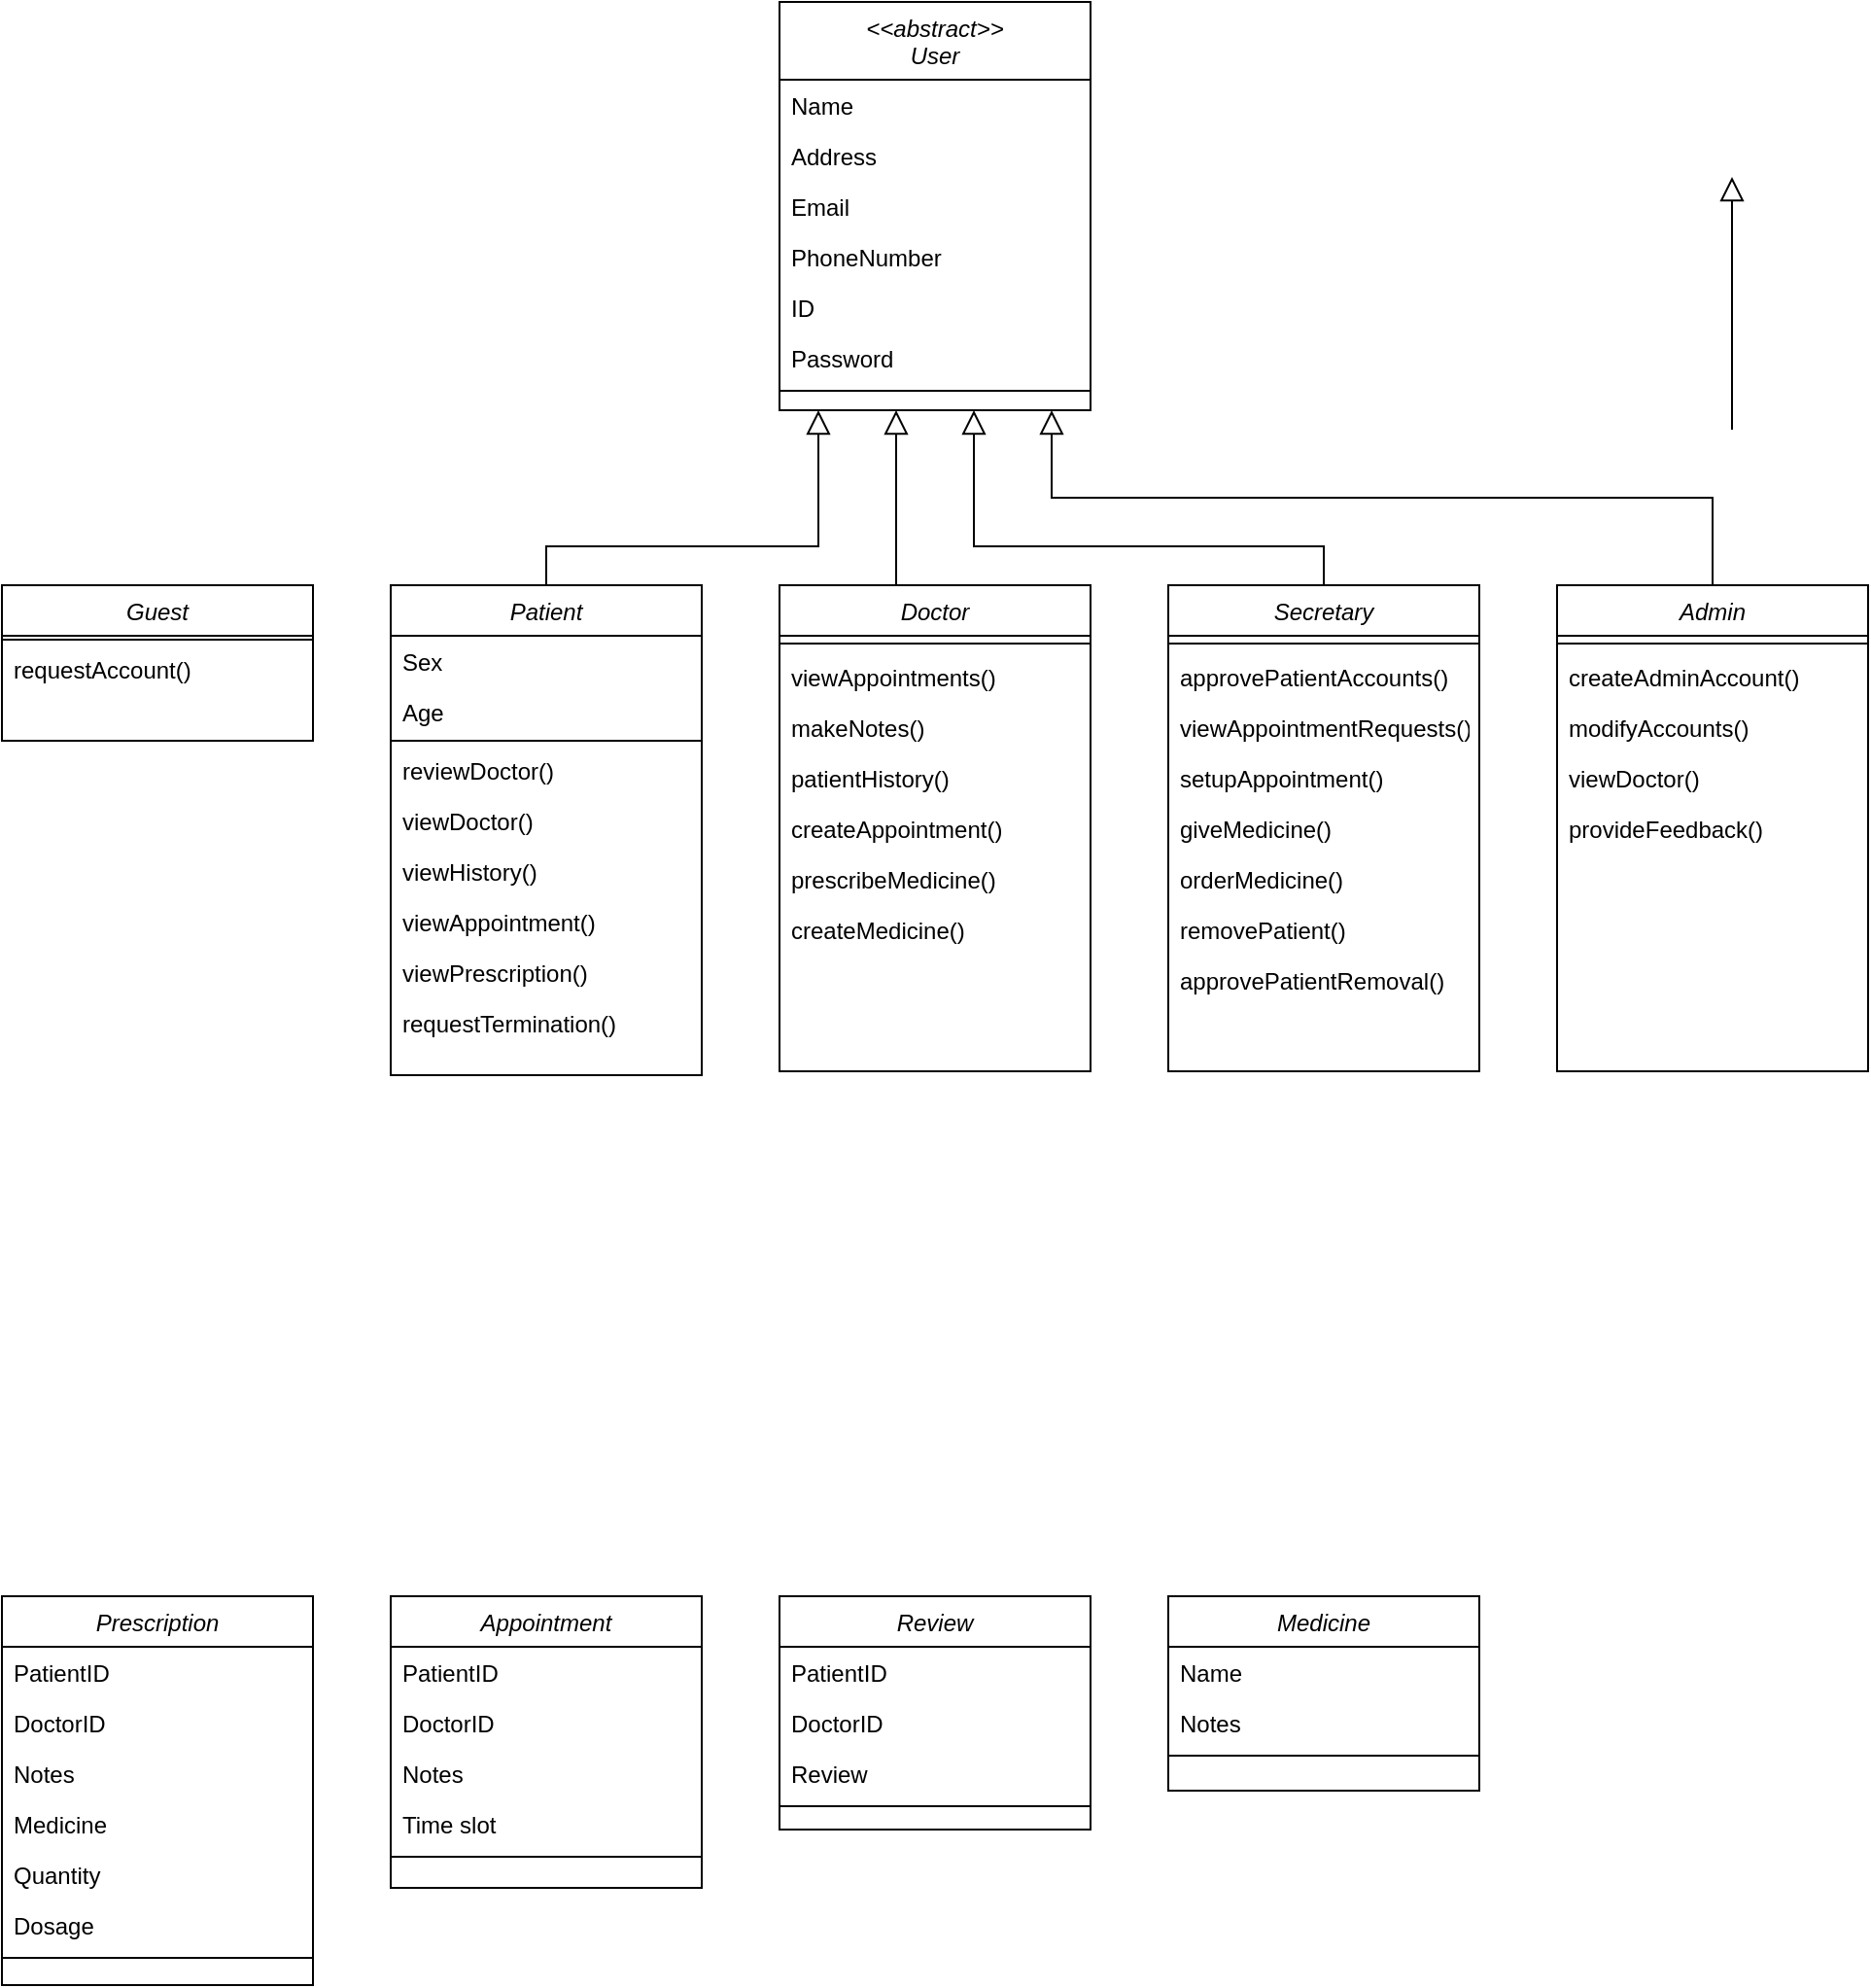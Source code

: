 <mxfile version="12.4.9" type="device"><diagram id="C5RBs43oDa-KdzZeNtuy" name="Page-1"><mxGraphModel dx="1585" dy="1062" grid="1" gridSize="10" guides="1" tooltips="1" connect="1" arrows="1" fold="1" page="0" pageScale="1" pageWidth="827" pageHeight="1169" math="0" shadow="0"><root><mxCell id="WIyWlLk6GJQsqaUBKTNV-0"/><mxCell id="WIyWlLk6GJQsqaUBKTNV-1" parent="WIyWlLk6GJQsqaUBKTNV-0"/><mxCell id="dJWRqJ206p8e8ffOlF50-105" style="edgeStyle=orthogonalEdgeStyle;rounded=0;orthogonalLoop=1;jettySize=auto;html=1;exitX=0.5;exitY=0;exitDx=0;exitDy=0;endArrow=block;endFill=0;endSize=10;" edge="1" parent="WIyWlLk6GJQsqaUBKTNV-1" source="zkfFHV4jXpPFQw0GAbJ--0"><mxGeometry relative="1" as="geometry"><mxPoint x="260" y="-50" as="targetPoint"/><Array as="points"><mxPoint x="120" y="20"/><mxPoint x="260" y="20"/><mxPoint x="260" y="-50"/></Array></mxGeometry></mxCell><mxCell id="zkfFHV4jXpPFQw0GAbJ--0" value="Patient" style="swimlane;fontStyle=2;align=center;verticalAlign=top;childLayout=stackLayout;horizontal=1;startSize=26;horizontalStack=0;resizeParent=1;resizeLast=0;collapsible=1;marginBottom=0;rounded=0;shadow=0;strokeWidth=1;" parent="WIyWlLk6GJQsqaUBKTNV-1" vertex="1"><mxGeometry x="40" y="40" width="160" height="252" as="geometry"><mxRectangle x="230" y="140" width="160" height="26" as="alternateBounds"/></mxGeometry></mxCell><mxCell id="zkfFHV4jXpPFQw0GAbJ--3" value="Sex" style="text;align=left;verticalAlign=top;spacingLeft=4;spacingRight=4;overflow=hidden;rotatable=0;points=[[0,0.5],[1,0.5]];portConstraint=eastwest;rounded=0;shadow=0;html=0;" parent="zkfFHV4jXpPFQw0GAbJ--0" vertex="1"><mxGeometry y="26" width="160" height="26" as="geometry"/></mxCell><mxCell id="dJWRqJ206p8e8ffOlF50-19" value="Age" style="text;align=left;verticalAlign=top;spacingLeft=4;spacingRight=4;overflow=hidden;rotatable=0;points=[[0,0.5],[1,0.5]];portConstraint=eastwest;rounded=0;shadow=0;html=0;" vertex="1" parent="zkfFHV4jXpPFQw0GAbJ--0"><mxGeometry y="52" width="160" height="26" as="geometry"/></mxCell><mxCell id="zkfFHV4jXpPFQw0GAbJ--4" value="" style="line;html=1;strokeWidth=1;align=left;verticalAlign=middle;spacingTop=-1;spacingLeft=3;spacingRight=3;rotatable=0;labelPosition=right;points=[];portConstraint=eastwest;" parent="zkfFHV4jXpPFQw0GAbJ--0" vertex="1"><mxGeometry y="78" width="160" height="4" as="geometry"/></mxCell><mxCell id="zkfFHV4jXpPFQw0GAbJ--5" value="reviewDoctor()" style="text;align=left;verticalAlign=top;spacingLeft=4;spacingRight=4;overflow=hidden;rotatable=0;points=[[0,0.5],[1,0.5]];portConstraint=eastwest;" parent="zkfFHV4jXpPFQw0GAbJ--0" vertex="1"><mxGeometry y="82" width="160" height="26" as="geometry"/></mxCell><mxCell id="dJWRqJ206p8e8ffOlF50-60" value="viewDoctor()" style="text;align=left;verticalAlign=top;spacingLeft=4;spacingRight=4;overflow=hidden;rotatable=0;points=[[0,0.5],[1,0.5]];portConstraint=eastwest;" vertex="1" parent="zkfFHV4jXpPFQw0GAbJ--0"><mxGeometry y="108" width="160" height="26" as="geometry"/></mxCell><mxCell id="dJWRqJ206p8e8ffOlF50-59" value="viewHistory()" style="text;align=left;verticalAlign=top;spacingLeft=4;spacingRight=4;overflow=hidden;rotatable=0;points=[[0,0.5],[1,0.5]];portConstraint=eastwest;" vertex="1" parent="zkfFHV4jXpPFQw0GAbJ--0"><mxGeometry y="134" width="160" height="26" as="geometry"/></mxCell><mxCell id="dJWRqJ206p8e8ffOlF50-61" value="viewAppointment()" style="text;align=left;verticalAlign=top;spacingLeft=4;spacingRight=4;overflow=hidden;rotatable=0;points=[[0,0.5],[1,0.5]];portConstraint=eastwest;" vertex="1" parent="zkfFHV4jXpPFQw0GAbJ--0"><mxGeometry y="160" width="160" height="26" as="geometry"/></mxCell><mxCell id="dJWRqJ206p8e8ffOlF50-62" value="viewPrescription()" style="text;align=left;verticalAlign=top;spacingLeft=4;spacingRight=4;overflow=hidden;rotatable=0;points=[[0,0.5],[1,0.5]];portConstraint=eastwest;" vertex="1" parent="zkfFHV4jXpPFQw0GAbJ--0"><mxGeometry y="186" width="160" height="26" as="geometry"/></mxCell><mxCell id="dJWRqJ206p8e8ffOlF50-63" value="requestTermination()" style="text;align=left;verticalAlign=top;spacingLeft=4;spacingRight=4;overflow=hidden;rotatable=0;points=[[0,0.5],[1,0.5]];portConstraint=eastwest;" vertex="1" parent="zkfFHV4jXpPFQw0GAbJ--0"><mxGeometry y="212" width="160" height="40" as="geometry"/></mxCell><mxCell id="dJWRqJ206p8e8ffOlF50-0" value="Doctor" style="swimlane;fontStyle=2;align=center;verticalAlign=top;childLayout=stackLayout;horizontal=1;startSize=26;horizontalStack=0;resizeParent=1;resizeLast=0;collapsible=1;marginBottom=0;rounded=0;shadow=0;strokeWidth=1;" vertex="1" parent="WIyWlLk6GJQsqaUBKTNV-1"><mxGeometry x="240" y="40" width="160" height="250" as="geometry"><mxRectangle x="230" y="140" width="160" height="26" as="alternateBounds"/></mxGeometry></mxCell><mxCell id="dJWRqJ206p8e8ffOlF50-4" value="" style="line;html=1;strokeWidth=1;align=left;verticalAlign=middle;spacingTop=-1;spacingLeft=3;spacingRight=3;rotatable=0;labelPosition=right;points=[];portConstraint=eastwest;" vertex="1" parent="dJWRqJ206p8e8ffOlF50-0"><mxGeometry y="26" width="160" height="8" as="geometry"/></mxCell><mxCell id="dJWRqJ206p8e8ffOlF50-5" value="viewAppointments()" style="text;align=left;verticalAlign=top;spacingLeft=4;spacingRight=4;overflow=hidden;rotatable=0;points=[[0,0.5],[1,0.5]];portConstraint=eastwest;" vertex="1" parent="dJWRqJ206p8e8ffOlF50-0"><mxGeometry y="34" width="160" height="26" as="geometry"/></mxCell><mxCell id="dJWRqJ206p8e8ffOlF50-68" value="makeNotes()" style="text;align=left;verticalAlign=top;spacingLeft=4;spacingRight=4;overflow=hidden;rotatable=0;points=[[0,0.5],[1,0.5]];portConstraint=eastwest;" vertex="1" parent="dJWRqJ206p8e8ffOlF50-0"><mxGeometry y="60" width="160" height="26" as="geometry"/></mxCell><mxCell id="dJWRqJ206p8e8ffOlF50-69" value="patientHistory()" style="text;align=left;verticalAlign=top;spacingLeft=4;spacingRight=4;overflow=hidden;rotatable=0;points=[[0,0.5],[1,0.5]];portConstraint=eastwest;" vertex="1" parent="dJWRqJ206p8e8ffOlF50-0"><mxGeometry y="86" width="160" height="26" as="geometry"/></mxCell><mxCell id="dJWRqJ206p8e8ffOlF50-70" value="createAppointment()" style="text;align=left;verticalAlign=top;spacingLeft=4;spacingRight=4;overflow=hidden;rotatable=0;points=[[0,0.5],[1,0.5]];portConstraint=eastwest;" vertex="1" parent="dJWRqJ206p8e8ffOlF50-0"><mxGeometry y="112" width="160" height="26" as="geometry"/></mxCell><mxCell id="dJWRqJ206p8e8ffOlF50-71" value="prescribeMedicine()" style="text;align=left;verticalAlign=top;spacingLeft=4;spacingRight=4;overflow=hidden;rotatable=0;points=[[0,0.5],[1,0.5]];portConstraint=eastwest;" vertex="1" parent="dJWRqJ206p8e8ffOlF50-0"><mxGeometry y="138" width="160" height="26" as="geometry"/></mxCell><mxCell id="dJWRqJ206p8e8ffOlF50-72" value="createMedicine()" style="text;align=left;verticalAlign=top;spacingLeft=4;spacingRight=4;overflow=hidden;rotatable=0;points=[[0,0.5],[1,0.5]];portConstraint=eastwest;" vertex="1" parent="dJWRqJ206p8e8ffOlF50-0"><mxGeometry y="164" width="160" height="26" as="geometry"/></mxCell><mxCell id="dJWRqJ206p8e8ffOlF50-6" value="Secretary" style="swimlane;fontStyle=2;align=center;verticalAlign=top;childLayout=stackLayout;horizontal=1;startSize=26;horizontalStack=0;resizeParent=1;resizeLast=0;collapsible=1;marginBottom=0;rounded=0;shadow=0;strokeWidth=1;" vertex="1" parent="WIyWlLk6GJQsqaUBKTNV-1"><mxGeometry x="440" y="40" width="160" height="250" as="geometry"><mxRectangle x="230" y="140" width="160" height="26" as="alternateBounds"/></mxGeometry></mxCell><mxCell id="dJWRqJ206p8e8ffOlF50-10" value="" style="line;html=1;strokeWidth=1;align=left;verticalAlign=middle;spacingTop=-1;spacingLeft=3;spacingRight=3;rotatable=0;labelPosition=right;points=[];portConstraint=eastwest;" vertex="1" parent="dJWRqJ206p8e8ffOlF50-6"><mxGeometry y="26" width="160" height="8" as="geometry"/></mxCell><mxCell id="dJWRqJ206p8e8ffOlF50-11" value="approvePatientAccounts()" style="text;align=left;verticalAlign=top;spacingLeft=4;spacingRight=4;overflow=hidden;rotatable=0;points=[[0,0.5],[1,0.5]];portConstraint=eastwest;" vertex="1" parent="dJWRqJ206p8e8ffOlF50-6"><mxGeometry y="34" width="160" height="26" as="geometry"/></mxCell><mxCell id="dJWRqJ206p8e8ffOlF50-73" value="viewAppointmentRequests()" style="text;align=left;verticalAlign=top;spacingLeft=4;spacingRight=4;overflow=hidden;rotatable=0;points=[[0,0.5],[1,0.5]];portConstraint=eastwest;" vertex="1" parent="dJWRqJ206p8e8ffOlF50-6"><mxGeometry y="60" width="160" height="26" as="geometry"/></mxCell><mxCell id="dJWRqJ206p8e8ffOlF50-74" value="setupAppointment()" style="text;align=left;verticalAlign=top;spacingLeft=4;spacingRight=4;overflow=hidden;rotatable=0;points=[[0,0.5],[1,0.5]];portConstraint=eastwest;" vertex="1" parent="dJWRqJ206p8e8ffOlF50-6"><mxGeometry y="86" width="160" height="26" as="geometry"/></mxCell><mxCell id="dJWRqJ206p8e8ffOlF50-75" value="giveMedicine()" style="text;align=left;verticalAlign=top;spacingLeft=4;spacingRight=4;overflow=hidden;rotatable=0;points=[[0,0.5],[1,0.5]];portConstraint=eastwest;" vertex="1" parent="dJWRqJ206p8e8ffOlF50-6"><mxGeometry y="112" width="160" height="26" as="geometry"/></mxCell><mxCell id="dJWRqJ206p8e8ffOlF50-76" value="orderMedicine()" style="text;align=left;verticalAlign=top;spacingLeft=4;spacingRight=4;overflow=hidden;rotatable=0;points=[[0,0.5],[1,0.5]];portConstraint=eastwest;" vertex="1" parent="dJWRqJ206p8e8ffOlF50-6"><mxGeometry y="138" width="160" height="26" as="geometry"/></mxCell><mxCell id="dJWRqJ206p8e8ffOlF50-77" value="removePatient()" style="text;align=left;verticalAlign=top;spacingLeft=4;spacingRight=4;overflow=hidden;rotatable=0;points=[[0,0.5],[1,0.5]];portConstraint=eastwest;" vertex="1" parent="dJWRqJ206p8e8ffOlF50-6"><mxGeometry y="164" width="160" height="26" as="geometry"/></mxCell><mxCell id="dJWRqJ206p8e8ffOlF50-78" value="approvePatientRemoval()" style="text;align=left;verticalAlign=top;spacingLeft=4;spacingRight=4;overflow=hidden;rotatable=0;points=[[0,0.5],[1,0.5]];portConstraint=eastwest;" vertex="1" parent="dJWRqJ206p8e8ffOlF50-6"><mxGeometry y="190" width="160" height="26" as="geometry"/></mxCell><mxCell id="dJWRqJ206p8e8ffOlF50-12" value="Admin" style="swimlane;fontStyle=2;align=center;verticalAlign=top;childLayout=stackLayout;horizontal=1;startSize=26;horizontalStack=0;resizeParent=1;resizeLast=0;collapsible=1;marginBottom=0;rounded=0;shadow=0;strokeWidth=1;" vertex="1" parent="WIyWlLk6GJQsqaUBKTNV-1"><mxGeometry x="640" y="40" width="160" height="250" as="geometry"><mxRectangle x="230" y="140" width="160" height="26" as="alternateBounds"/></mxGeometry></mxCell><mxCell id="dJWRqJ206p8e8ffOlF50-16" value="" style="line;html=1;strokeWidth=1;align=left;verticalAlign=middle;spacingTop=-1;spacingLeft=3;spacingRight=3;rotatable=0;labelPosition=right;points=[];portConstraint=eastwest;" vertex="1" parent="dJWRqJ206p8e8ffOlF50-12"><mxGeometry y="26" width="160" height="8" as="geometry"/></mxCell><mxCell id="dJWRqJ206p8e8ffOlF50-17" value="createAdminAccount()" style="text;align=left;verticalAlign=top;spacingLeft=4;spacingRight=4;overflow=hidden;rotatable=0;points=[[0,0.5],[1,0.5]];portConstraint=eastwest;" vertex="1" parent="dJWRqJ206p8e8ffOlF50-12"><mxGeometry y="34" width="160" height="26" as="geometry"/></mxCell><mxCell id="dJWRqJ206p8e8ffOlF50-79" value="modifyAccounts()" style="text;align=left;verticalAlign=top;spacingLeft=4;spacingRight=4;overflow=hidden;rotatable=0;points=[[0,0.5],[1,0.5]];portConstraint=eastwest;" vertex="1" parent="dJWRqJ206p8e8ffOlF50-12"><mxGeometry y="60" width="160" height="26" as="geometry"/></mxCell><mxCell id="dJWRqJ206p8e8ffOlF50-80" value="viewDoctor()" style="text;align=left;verticalAlign=top;spacingLeft=4;spacingRight=4;overflow=hidden;rotatable=0;points=[[0,0.5],[1,0.5]];portConstraint=eastwest;" vertex="1" parent="dJWRqJ206p8e8ffOlF50-12"><mxGeometry y="86" width="160" height="26" as="geometry"/></mxCell><mxCell id="dJWRqJ206p8e8ffOlF50-81" value="provideFeedback()" style="text;align=left;verticalAlign=top;spacingLeft=4;spacingRight=4;overflow=hidden;rotatable=0;points=[[0,0.5],[1,0.5]];portConstraint=eastwest;" vertex="1" parent="dJWRqJ206p8e8ffOlF50-12"><mxGeometry y="112" width="160" height="26" as="geometry"/></mxCell><mxCell id="dJWRqJ206p8e8ffOlF50-24" value="Prescription" style="swimlane;fontStyle=2;align=center;verticalAlign=top;childLayout=stackLayout;horizontal=1;startSize=26;horizontalStack=0;resizeParent=1;resizeLast=0;collapsible=1;marginBottom=0;rounded=0;shadow=0;strokeWidth=1;" vertex="1" parent="WIyWlLk6GJQsqaUBKTNV-1"><mxGeometry x="-160" y="560" width="160" height="200" as="geometry"><mxRectangle x="230" y="140" width="160" height="26" as="alternateBounds"/></mxGeometry></mxCell><mxCell id="dJWRqJ206p8e8ffOlF50-25" value="PatientID" style="text;align=left;verticalAlign=top;spacingLeft=4;spacingRight=4;overflow=hidden;rotatable=0;points=[[0,0.5],[1,0.5]];portConstraint=eastwest;" vertex="1" parent="dJWRqJ206p8e8ffOlF50-24"><mxGeometry y="26" width="160" height="26" as="geometry"/></mxCell><mxCell id="dJWRqJ206p8e8ffOlF50-26" value="DoctorID" style="text;align=left;verticalAlign=top;spacingLeft=4;spacingRight=4;overflow=hidden;rotatable=0;points=[[0,0.5],[1,0.5]];portConstraint=eastwest;rounded=0;shadow=0;html=0;" vertex="1" parent="dJWRqJ206p8e8ffOlF50-24"><mxGeometry y="52" width="160" height="26" as="geometry"/></mxCell><mxCell id="dJWRqJ206p8e8ffOlF50-27" value="Notes" style="text;align=left;verticalAlign=top;spacingLeft=4;spacingRight=4;overflow=hidden;rotatable=0;points=[[0,0.5],[1,0.5]];portConstraint=eastwest;rounded=0;shadow=0;html=0;" vertex="1" parent="dJWRqJ206p8e8ffOlF50-24"><mxGeometry y="78" width="160" height="26" as="geometry"/></mxCell><mxCell id="dJWRqJ206p8e8ffOlF50-30" value="Medicine" style="text;align=left;verticalAlign=top;spacingLeft=4;spacingRight=4;overflow=hidden;rotatable=0;points=[[0,0.5],[1,0.5]];portConstraint=eastwest;rounded=0;shadow=0;html=0;" vertex="1" parent="dJWRqJ206p8e8ffOlF50-24"><mxGeometry y="104" width="160" height="26" as="geometry"/></mxCell><mxCell id="dJWRqJ206p8e8ffOlF50-31" value="Quantity" style="text;align=left;verticalAlign=top;spacingLeft=4;spacingRight=4;overflow=hidden;rotatable=0;points=[[0,0.5],[1,0.5]];portConstraint=eastwest;rounded=0;shadow=0;html=0;" vertex="1" parent="dJWRqJ206p8e8ffOlF50-24"><mxGeometry y="130" width="160" height="26" as="geometry"/></mxCell><mxCell id="dJWRqJ206p8e8ffOlF50-32" value="Dosage" style="text;align=left;verticalAlign=top;spacingLeft=4;spacingRight=4;overflow=hidden;rotatable=0;points=[[0,0.5],[1,0.5]];portConstraint=eastwest;rounded=0;shadow=0;html=0;" vertex="1" parent="dJWRqJ206p8e8ffOlF50-24"><mxGeometry y="156" width="160" height="26" as="geometry"/></mxCell><mxCell id="dJWRqJ206p8e8ffOlF50-28" value="" style="line;html=1;strokeWidth=1;align=left;verticalAlign=middle;spacingTop=-1;spacingLeft=3;spacingRight=3;rotatable=0;labelPosition=right;points=[];portConstraint=eastwest;" vertex="1" parent="dJWRqJ206p8e8ffOlF50-24"><mxGeometry y="182" width="160" height="8" as="geometry"/></mxCell><mxCell id="dJWRqJ206p8e8ffOlF50-35" value="Appointment" style="swimlane;fontStyle=2;align=center;verticalAlign=top;childLayout=stackLayout;horizontal=1;startSize=26;horizontalStack=0;resizeParent=1;resizeLast=0;collapsible=1;marginBottom=0;rounded=0;shadow=0;strokeWidth=1;" vertex="1" parent="WIyWlLk6GJQsqaUBKTNV-1"><mxGeometry x="40" y="560" width="160" height="150" as="geometry"><mxRectangle x="230" y="140" width="160" height="26" as="alternateBounds"/></mxGeometry></mxCell><mxCell id="dJWRqJ206p8e8ffOlF50-36" value="PatientID" style="text;align=left;verticalAlign=top;spacingLeft=4;spacingRight=4;overflow=hidden;rotatable=0;points=[[0,0.5],[1,0.5]];portConstraint=eastwest;" vertex="1" parent="dJWRqJ206p8e8ffOlF50-35"><mxGeometry y="26" width="160" height="26" as="geometry"/></mxCell><mxCell id="dJWRqJ206p8e8ffOlF50-37" value="DoctorID" style="text;align=left;verticalAlign=top;spacingLeft=4;spacingRight=4;overflow=hidden;rotatable=0;points=[[0,0.5],[1,0.5]];portConstraint=eastwest;rounded=0;shadow=0;html=0;" vertex="1" parent="dJWRqJ206p8e8ffOlF50-35"><mxGeometry y="52" width="160" height="26" as="geometry"/></mxCell><mxCell id="dJWRqJ206p8e8ffOlF50-38" value="Notes" style="text;align=left;verticalAlign=top;spacingLeft=4;spacingRight=4;overflow=hidden;rotatable=0;points=[[0,0.5],[1,0.5]];portConstraint=eastwest;rounded=0;shadow=0;html=0;" vertex="1" parent="dJWRqJ206p8e8ffOlF50-35"><mxGeometry y="78" width="160" height="26" as="geometry"/></mxCell><mxCell id="dJWRqJ206p8e8ffOlF50-39" value="Time slot" style="text;align=left;verticalAlign=top;spacingLeft=4;spacingRight=4;overflow=hidden;rotatable=0;points=[[0,0.5],[1,0.5]];portConstraint=eastwest;rounded=0;shadow=0;html=0;" vertex="1" parent="dJWRqJ206p8e8ffOlF50-35"><mxGeometry y="104" width="160" height="26" as="geometry"/></mxCell><mxCell id="dJWRqJ206p8e8ffOlF50-42" value="" style="line;html=1;strokeWidth=1;align=left;verticalAlign=middle;spacingTop=-1;spacingLeft=3;spacingRight=3;rotatable=0;labelPosition=right;points=[];portConstraint=eastwest;" vertex="1" parent="dJWRqJ206p8e8ffOlF50-35"><mxGeometry y="130" width="160" height="8" as="geometry"/></mxCell><mxCell id="dJWRqJ206p8e8ffOlF50-44" value="Review" style="swimlane;fontStyle=2;align=center;verticalAlign=top;childLayout=stackLayout;horizontal=1;startSize=26;horizontalStack=0;resizeParent=1;resizeLast=0;collapsible=1;marginBottom=0;rounded=0;shadow=0;strokeWidth=1;" vertex="1" parent="WIyWlLk6GJQsqaUBKTNV-1"><mxGeometry x="240" y="560" width="160" height="120" as="geometry"><mxRectangle x="230" y="140" width="160" height="26" as="alternateBounds"/></mxGeometry></mxCell><mxCell id="dJWRqJ206p8e8ffOlF50-45" value="PatientID" style="text;align=left;verticalAlign=top;spacingLeft=4;spacingRight=4;overflow=hidden;rotatable=0;points=[[0,0.5],[1,0.5]];portConstraint=eastwest;" vertex="1" parent="dJWRqJ206p8e8ffOlF50-44"><mxGeometry y="26" width="160" height="26" as="geometry"/></mxCell><mxCell id="dJWRqJ206p8e8ffOlF50-46" value="DoctorID" style="text;align=left;verticalAlign=top;spacingLeft=4;spacingRight=4;overflow=hidden;rotatable=0;points=[[0,0.5],[1,0.5]];portConstraint=eastwest;rounded=0;shadow=0;html=0;" vertex="1" parent="dJWRqJ206p8e8ffOlF50-44"><mxGeometry y="52" width="160" height="26" as="geometry"/></mxCell><mxCell id="dJWRqJ206p8e8ffOlF50-47" value="Review" style="text;align=left;verticalAlign=top;spacingLeft=4;spacingRight=4;overflow=hidden;rotatable=0;points=[[0,0.5],[1,0.5]];portConstraint=eastwest;rounded=0;shadow=0;html=0;" vertex="1" parent="dJWRqJ206p8e8ffOlF50-44"><mxGeometry y="78" width="160" height="26" as="geometry"/></mxCell><mxCell id="dJWRqJ206p8e8ffOlF50-49" value="" style="line;html=1;strokeWidth=1;align=left;verticalAlign=middle;spacingTop=-1;spacingLeft=3;spacingRight=3;rotatable=0;labelPosition=right;points=[];portConstraint=eastwest;" vertex="1" parent="dJWRqJ206p8e8ffOlF50-44"><mxGeometry y="104" width="160" height="8" as="geometry"/></mxCell><mxCell id="dJWRqJ206p8e8ffOlF50-51" value="Guest" style="swimlane;fontStyle=2;align=center;verticalAlign=top;childLayout=stackLayout;horizontal=1;startSize=26;horizontalStack=0;resizeParent=1;resizeLast=0;collapsible=1;marginBottom=0;rounded=0;shadow=0;strokeWidth=1;" vertex="1" parent="WIyWlLk6GJQsqaUBKTNV-1"><mxGeometry x="-160" y="40" width="160" height="80" as="geometry"><mxRectangle x="230" y="140" width="160" height="26" as="alternateBounds"/></mxGeometry></mxCell><mxCell id="dJWRqJ206p8e8ffOlF50-57" value="" style="line;html=1;strokeWidth=1;align=left;verticalAlign=middle;spacingTop=-1;spacingLeft=3;spacingRight=3;rotatable=0;labelPosition=right;points=[];portConstraint=eastwest;" vertex="1" parent="dJWRqJ206p8e8ffOlF50-51"><mxGeometry y="26" width="160" height="4" as="geometry"/></mxCell><mxCell id="dJWRqJ206p8e8ffOlF50-58" value="requestAccount()" style="text;align=left;verticalAlign=top;spacingLeft=4;spacingRight=4;overflow=hidden;rotatable=0;points=[[0,0.5],[1,0.5]];portConstraint=eastwest;" vertex="1" parent="dJWRqJ206p8e8ffOlF50-51"><mxGeometry y="30" width="160" height="50" as="geometry"/></mxCell><mxCell id="dJWRqJ206p8e8ffOlF50-82" value="Medicine" style="swimlane;fontStyle=2;align=center;verticalAlign=top;childLayout=stackLayout;horizontal=1;startSize=26;horizontalStack=0;resizeParent=1;resizeLast=0;collapsible=1;marginBottom=0;rounded=0;shadow=0;strokeWidth=1;" vertex="1" parent="WIyWlLk6GJQsqaUBKTNV-1"><mxGeometry x="440" y="560" width="160" height="100" as="geometry"><mxRectangle x="230" y="140" width="160" height="26" as="alternateBounds"/></mxGeometry></mxCell><mxCell id="dJWRqJ206p8e8ffOlF50-83" value="Name" style="text;align=left;verticalAlign=top;spacingLeft=4;spacingRight=4;overflow=hidden;rotatable=0;points=[[0,0.5],[1,0.5]];portConstraint=eastwest;" vertex="1" parent="dJWRqJ206p8e8ffOlF50-82"><mxGeometry y="26" width="160" height="26" as="geometry"/></mxCell><mxCell id="dJWRqJ206p8e8ffOlF50-84" value="Notes" style="text;align=left;verticalAlign=top;spacingLeft=4;spacingRight=4;overflow=hidden;rotatable=0;points=[[0,0.5],[1,0.5]];portConstraint=eastwest;rounded=0;shadow=0;html=0;" vertex="1" parent="dJWRqJ206p8e8ffOlF50-82"><mxGeometry y="52" width="160" height="26" as="geometry"/></mxCell><mxCell id="dJWRqJ206p8e8ffOlF50-86" value="" style="line;html=1;strokeWidth=1;align=left;verticalAlign=middle;spacingTop=-1;spacingLeft=3;spacingRight=3;rotatable=0;labelPosition=right;points=[];portConstraint=eastwest;" vertex="1" parent="dJWRqJ206p8e8ffOlF50-82"><mxGeometry y="78" width="160" height="8" as="geometry"/></mxCell><mxCell id="dJWRqJ206p8e8ffOlF50-88" value="&lt;&lt;abstract&gt;&gt;&#10;User" style="swimlane;fontStyle=2;align=center;verticalAlign=top;childLayout=stackLayout;horizontal=1;startSize=40;horizontalStack=0;resizeParent=1;resizeLast=0;collapsible=1;marginBottom=0;rounded=0;shadow=0;strokeWidth=1;" vertex="1" parent="WIyWlLk6GJQsqaUBKTNV-1"><mxGeometry x="240" y="-260" width="160" height="210" as="geometry"><mxRectangle x="240" y="-240" width="160" height="26" as="alternateBounds"/></mxGeometry></mxCell><mxCell id="dJWRqJ206p8e8ffOlF50-89" value="Name" style="text;align=left;verticalAlign=top;spacingLeft=4;spacingRight=4;overflow=hidden;rotatable=0;points=[[0,0.5],[1,0.5]];portConstraint=eastwest;" vertex="1" parent="dJWRqJ206p8e8ffOlF50-88"><mxGeometry y="40" width="160" height="26" as="geometry"/></mxCell><mxCell id="dJWRqJ206p8e8ffOlF50-90" value="Address" style="text;align=left;verticalAlign=top;spacingLeft=4;spacingRight=4;overflow=hidden;rotatable=0;points=[[0,0.5],[1,0.5]];portConstraint=eastwest;rounded=0;shadow=0;html=0;" vertex="1" parent="dJWRqJ206p8e8ffOlF50-88"><mxGeometry y="66" width="160" height="26" as="geometry"/></mxCell><mxCell id="dJWRqJ206p8e8ffOlF50-103" value="Email" style="text;align=left;verticalAlign=top;spacingLeft=4;spacingRight=4;overflow=hidden;rotatable=0;points=[[0,0.5],[1,0.5]];portConstraint=eastwest;rounded=0;shadow=0;html=0;" vertex="1" parent="dJWRqJ206p8e8ffOlF50-88"><mxGeometry y="92" width="160" height="26" as="geometry"/></mxCell><mxCell id="dJWRqJ206p8e8ffOlF50-104" value="PhoneNumber" style="text;align=left;verticalAlign=top;spacingLeft=4;spacingRight=4;overflow=hidden;rotatable=0;points=[[0,0.5],[1,0.5]];portConstraint=eastwest;rounded=0;shadow=0;html=0;" vertex="1" parent="dJWRqJ206p8e8ffOlF50-88"><mxGeometry y="118" width="160" height="26" as="geometry"/></mxCell><mxCell id="dJWRqJ206p8e8ffOlF50-91" value="ID" style="text;align=left;verticalAlign=top;spacingLeft=4;spacingRight=4;overflow=hidden;rotatable=0;points=[[0,0.5],[1,0.5]];portConstraint=eastwest;rounded=0;shadow=0;html=0;" vertex="1" parent="dJWRqJ206p8e8ffOlF50-88"><mxGeometry y="144" width="160" height="26" as="geometry"/></mxCell><mxCell id="dJWRqJ206p8e8ffOlF50-92" value="Password" style="text;align=left;verticalAlign=top;spacingLeft=4;spacingRight=4;overflow=hidden;rotatable=0;points=[[0,0.5],[1,0.5]];portConstraint=eastwest;rounded=0;shadow=0;html=0;" vertex="1" parent="dJWRqJ206p8e8ffOlF50-88"><mxGeometry y="170" width="160" height="26" as="geometry"/></mxCell><mxCell id="dJWRqJ206p8e8ffOlF50-93" value="" style="line;html=1;strokeWidth=1;align=left;verticalAlign=middle;spacingTop=-1;spacingLeft=3;spacingRight=3;rotatable=0;labelPosition=right;points=[];portConstraint=eastwest;" vertex="1" parent="dJWRqJ206p8e8ffOlF50-88"><mxGeometry y="196" width="160" height="8" as="geometry"/></mxCell><mxCell id="dJWRqJ206p8e8ffOlF50-106" style="edgeStyle=orthogonalEdgeStyle;rounded=0;orthogonalLoop=1;jettySize=auto;html=1;entryX=0.5;entryY=1;entryDx=0;entryDy=0;endArrow=block;endFill=0;endSize=10;" edge="1" parent="WIyWlLk6GJQsqaUBKTNV-1"><mxGeometry relative="1" as="geometry"><mxPoint x="730" y="-40" as="sourcePoint"/><mxPoint x="730" y="-170.003" as="targetPoint"/></mxGeometry></mxCell><mxCell id="dJWRqJ206p8e8ffOlF50-107" style="edgeStyle=orthogonalEdgeStyle;rounded=0;orthogonalLoop=1;jettySize=auto;html=1;endArrow=block;endFill=0;endSize=10;exitX=0.5;exitY=0;exitDx=0;exitDy=0;" edge="1" parent="WIyWlLk6GJQsqaUBKTNV-1" source="dJWRqJ206p8e8ffOlF50-0"><mxGeometry relative="1" as="geometry"><mxPoint x="519.58" y="-10.0" as="sourcePoint"/><mxPoint x="300" y="-50" as="targetPoint"/><Array as="points"><mxPoint x="300" y="40"/><mxPoint x="300" y="-50"/></Array></mxGeometry></mxCell><mxCell id="dJWRqJ206p8e8ffOlF50-108" style="edgeStyle=orthogonalEdgeStyle;rounded=0;orthogonalLoop=1;jettySize=auto;html=1;endArrow=block;endFill=0;endSize=10;exitX=0.5;exitY=0;exitDx=0;exitDy=0;" edge="1" parent="WIyWlLk6GJQsqaUBKTNV-1" source="dJWRqJ206p8e8ffOlF50-6"><mxGeometry relative="1" as="geometry"><mxPoint x="519.58" y="-1.137e-13" as="sourcePoint"/><mxPoint x="340" y="-50" as="targetPoint"/><Array as="points"><mxPoint x="520" y="20"/><mxPoint x="340" y="20"/><mxPoint x="340" y="-50"/></Array></mxGeometry></mxCell><mxCell id="dJWRqJ206p8e8ffOlF50-109" style="edgeStyle=orthogonalEdgeStyle;rounded=0;orthogonalLoop=1;jettySize=auto;html=1;endArrow=block;endFill=0;endSize=10;exitX=0.5;exitY=0;exitDx=0;exitDy=0;" edge="1" parent="WIyWlLk6GJQsqaUBKTNV-1" source="dJWRqJ206p8e8ffOlF50-12"><mxGeometry relative="1" as="geometry"><mxPoint x="740" y="-30.0" as="sourcePoint"/><mxPoint x="380" y="-50" as="targetPoint"/><Array as="points"><mxPoint x="720" y="-5"/><mxPoint x="380" y="-5"/><mxPoint x="380" y="-50"/></Array></mxGeometry></mxCell></root></mxGraphModel></diagram></mxfile>